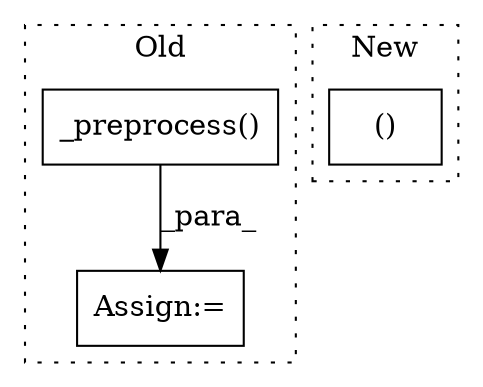 digraph G {
subgraph cluster0 {
1 [label="_preprocess()" a="75" s="746,774" l="22,1" shape="box"];
3 [label="Assign:=" a="68" s="743" l="3" shape="box"];
label = "Old";
style="dotted";
}
subgraph cluster1 {
2 [label="()" a="54" s="567" l="8" shape="box"];
label = "New";
style="dotted";
}
1 -> 3 [label="_para_"];
}